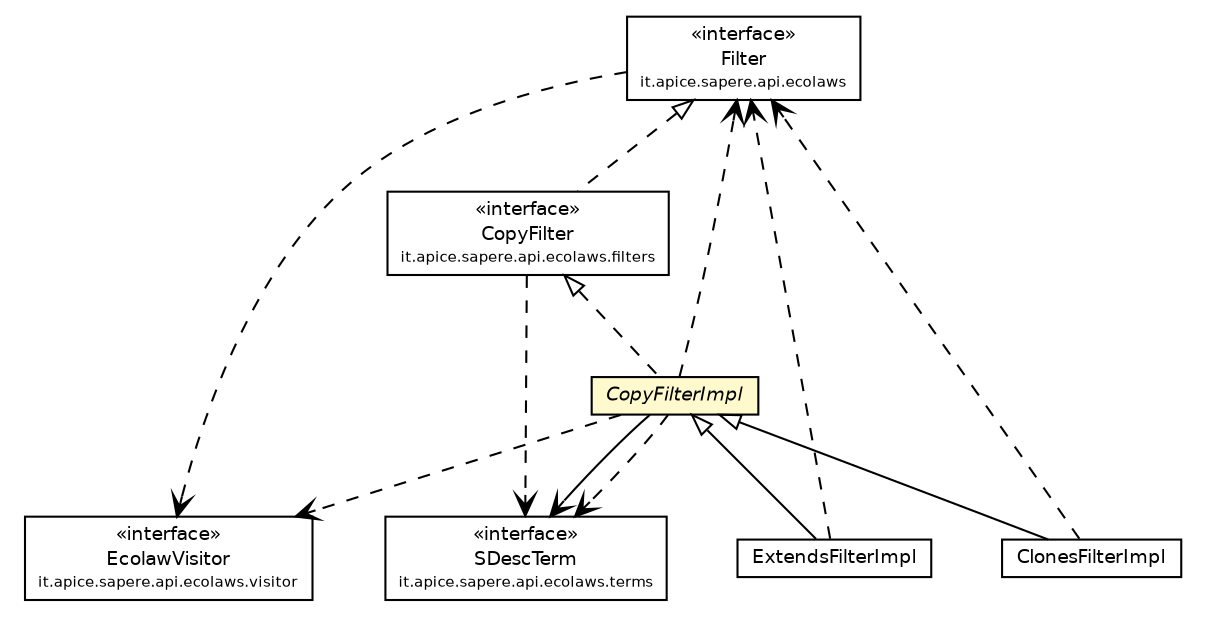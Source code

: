 #!/usr/local/bin/dot
#
# Class diagram 
# Generated by UmlGraph version 4.4 (http://www.spinellis.gr/sw/umlgraph)
#

digraph G {
	edge [fontname="Helvetica",fontsize=10,labelfontname="Helvetica",labelfontsize=10];
	node [fontname="Helvetica",fontsize=10,shape=plaintext];
	// it.apice.sapere.api.ecolaws.Filter
	c38475 [label=<<table border="0" cellborder="1" cellspacing="0" cellpadding="2" port="p" href="../../Filter.html">
		<tr><td><table border="0" cellspacing="0" cellpadding="1">
			<tr><td> &laquo;interface&raquo; </td></tr>
			<tr><td> Filter </td></tr>
			<tr><td><font point-size="7.0"> it.apice.sapere.api.ecolaws </font></td></tr>
		</table></td></tr>
		</table>>, fontname="Helvetica", fontcolor="black", fontsize=9.0];
	// it.apice.sapere.api.ecolaws.filters.CopyFilter
	c38483 [label=<<table border="0" cellborder="1" cellspacing="0" cellpadding="2" port="p" href="../../filters/CopyFilter.html">
		<tr><td><table border="0" cellspacing="0" cellpadding="1">
			<tr><td> &laquo;interface&raquo; </td></tr>
			<tr><td> CopyFilter </td></tr>
			<tr><td><font point-size="7.0"> it.apice.sapere.api.ecolaws.filters </font></td></tr>
		</table></td></tr>
		</table>>, fontname="Helvetica", fontcolor="black", fontsize=9.0];
	// it.apice.sapere.api.ecolaws.terms.SDescTerm
	c38499 [label=<<table border="0" cellborder="1" cellspacing="0" cellpadding="2" port="p" href="../../terms/SDescTerm.html">
		<tr><td><table border="0" cellspacing="0" cellpadding="1">
			<tr><td> &laquo;interface&raquo; </td></tr>
			<tr><td> SDescTerm </td></tr>
			<tr><td><font point-size="7.0"> it.apice.sapere.api.ecolaws.terms </font></td></tr>
		</table></td></tr>
		</table>>, fontname="Helvetica", fontcolor="black", fontsize=9.0];
	// it.apice.sapere.api.ecolaws.visitor.EcolawVisitor
	c38506 [label=<<table border="0" cellborder="1" cellspacing="0" cellpadding="2" port="p" href="../../visitor/EcolawVisitor.html">
		<tr><td><table border="0" cellspacing="0" cellpadding="1">
			<tr><td> &laquo;interface&raquo; </td></tr>
			<tr><td> EcolawVisitor </td></tr>
			<tr><td><font point-size="7.0"> it.apice.sapere.api.ecolaws.visitor </font></td></tr>
		</table></td></tr>
		</table>>, fontname="Helvetica", fontcolor="black", fontsize=9.0];
	// it.apice.sapere.api.ecolaws.filter.impl.ExtendsFilterImpl
	c38569 [label=<<table border="0" cellborder="1" cellspacing="0" cellpadding="2" port="p" href="./ExtendsFilterImpl.html">
		<tr><td><table border="0" cellspacing="0" cellpadding="1">
			<tr><td> ExtendsFilterImpl </td></tr>
		</table></td></tr>
		</table>>, fontname="Helvetica", fontcolor="black", fontsize=9.0];
	// it.apice.sapere.api.ecolaws.filter.impl.CopyFilterImpl
	c38570 [label=<<table border="0" cellborder="1" cellspacing="0" cellpadding="2" port="p" bgcolor="lemonChiffon" href="./CopyFilterImpl.html">
		<tr><td><table border="0" cellspacing="0" cellpadding="1">
			<tr><td><font face="Helvetica-Oblique"> CopyFilterImpl </font></td></tr>
		</table></td></tr>
		</table>>, fontname="Helvetica", fontcolor="black", fontsize=9.0];
	// it.apice.sapere.api.ecolaws.filter.impl.ClonesFilterImpl
	c38571 [label=<<table border="0" cellborder="1" cellspacing="0" cellpadding="2" port="p" href="./ClonesFilterImpl.html">
		<tr><td><table border="0" cellspacing="0" cellpadding="1">
			<tr><td> ClonesFilterImpl </td></tr>
		</table></td></tr>
		</table>>, fontname="Helvetica", fontcolor="black", fontsize=9.0];
	//it.apice.sapere.api.ecolaws.filters.CopyFilter implements it.apice.sapere.api.ecolaws.Filter
	c38475:p -> c38483:p [dir=back,arrowtail=empty,style=dashed];
	//it.apice.sapere.api.ecolaws.filter.impl.ExtendsFilterImpl extends it.apice.sapere.api.ecolaws.filter.impl.CopyFilterImpl
	c38570:p -> c38569:p [dir=back,arrowtail=empty];
	//it.apice.sapere.api.ecolaws.filter.impl.CopyFilterImpl implements it.apice.sapere.api.ecolaws.filters.CopyFilter
	c38483:p -> c38570:p [dir=back,arrowtail=empty,style=dashed];
	//it.apice.sapere.api.ecolaws.filter.impl.ClonesFilterImpl extends it.apice.sapere.api.ecolaws.filter.impl.CopyFilterImpl
	c38570:p -> c38571:p [dir=back,arrowtail=empty];
	// it.apice.sapere.api.ecolaws.filter.impl.CopyFilterImpl NAVASSOC it.apice.sapere.api.ecolaws.terms.SDescTerm
	c38570:p -> c38499:p [taillabel="", label="", headlabel="", fontname="Helvetica", fontcolor="black", fontsize=10.0, color="black", arrowhead=open];
	// it.apice.sapere.api.ecolaws.Filter DEPEND it.apice.sapere.api.ecolaws.visitor.EcolawVisitor
	c38475:p -> c38506:p [taillabel="", label="", headlabel="", fontname="Helvetica", fontcolor="black", fontsize=10.0, color="black", arrowhead=open, style=dashed];
	// it.apice.sapere.api.ecolaws.filters.CopyFilter DEPEND it.apice.sapere.api.ecolaws.terms.SDescTerm
	c38483:p -> c38499:p [taillabel="", label="", headlabel="", fontname="Helvetica", fontcolor="black", fontsize=10.0, color="black", arrowhead=open, style=dashed];
	// it.apice.sapere.api.ecolaws.filter.impl.ExtendsFilterImpl DEPEND it.apice.sapere.api.ecolaws.Filter
	c38569:p -> c38475:p [taillabel="", label="", headlabel="", fontname="Helvetica", fontcolor="black", fontsize=10.0, color="black", arrowhead=open, style=dashed];
	// it.apice.sapere.api.ecolaws.filter.impl.CopyFilterImpl DEPEND it.apice.sapere.api.ecolaws.Filter
	c38570:p -> c38475:p [taillabel="", label="", headlabel="", fontname="Helvetica", fontcolor="black", fontsize=10.0, color="black", arrowhead=open, style=dashed];
	// it.apice.sapere.api.ecolaws.filter.impl.CopyFilterImpl DEPEND it.apice.sapere.api.ecolaws.terms.SDescTerm
	c38570:p -> c38499:p [taillabel="", label="", headlabel="", fontname="Helvetica", fontcolor="black", fontsize=10.0, color="black", arrowhead=open, style=dashed];
	// it.apice.sapere.api.ecolaws.filter.impl.CopyFilterImpl DEPEND it.apice.sapere.api.ecolaws.visitor.EcolawVisitor
	c38570:p -> c38506:p [taillabel="", label="", headlabel="", fontname="Helvetica", fontcolor="black", fontsize=10.0, color="black", arrowhead=open, style=dashed];
	// it.apice.sapere.api.ecolaws.filter.impl.ClonesFilterImpl DEPEND it.apice.sapere.api.ecolaws.Filter
	c38571:p -> c38475:p [taillabel="", label="", headlabel="", fontname="Helvetica", fontcolor="black", fontsize=10.0, color="black", arrowhead=open, style=dashed];
}


